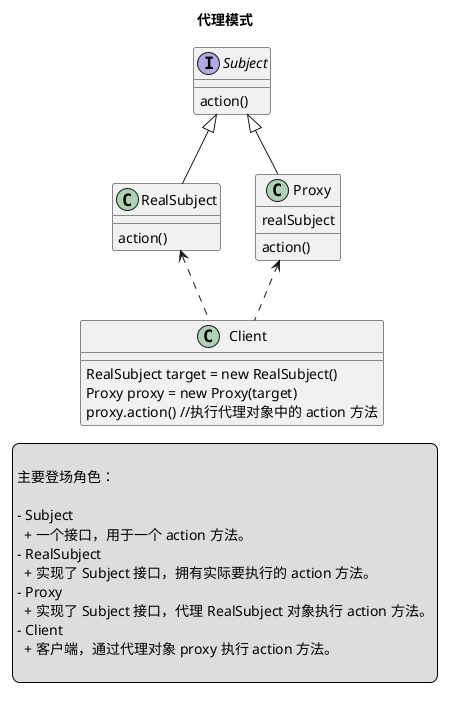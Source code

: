 @startuml
title 代理模式

interface Subject

class RealSubject
class Proxy
class Client

Subject <|-- Proxy
Subject <|-- RealSubject
Proxy <.. Client
RealSubject <.. Client


Subject : action()
RealSubject : action()
Proxy : realSubject
Proxy : action()
Client : RealSubject target = new RealSubject()
Client : Proxy proxy = new Proxy(target)
Client : proxy.action() //执行代理对象中的 action 方法


legend

主要登场角色：

- Subject
  + 一个接口，用于一个 action 方法。
- RealSubject
  + 实现了 Subject 接口，拥有实际要执行的 action 方法。
- Proxy
  + 实现了 Subject 接口，代理 RealSubject 对象执行 action 方法。
- Client
  + 客户端，通过代理对象 proxy 执行 action 方法。

end legend

@enduml